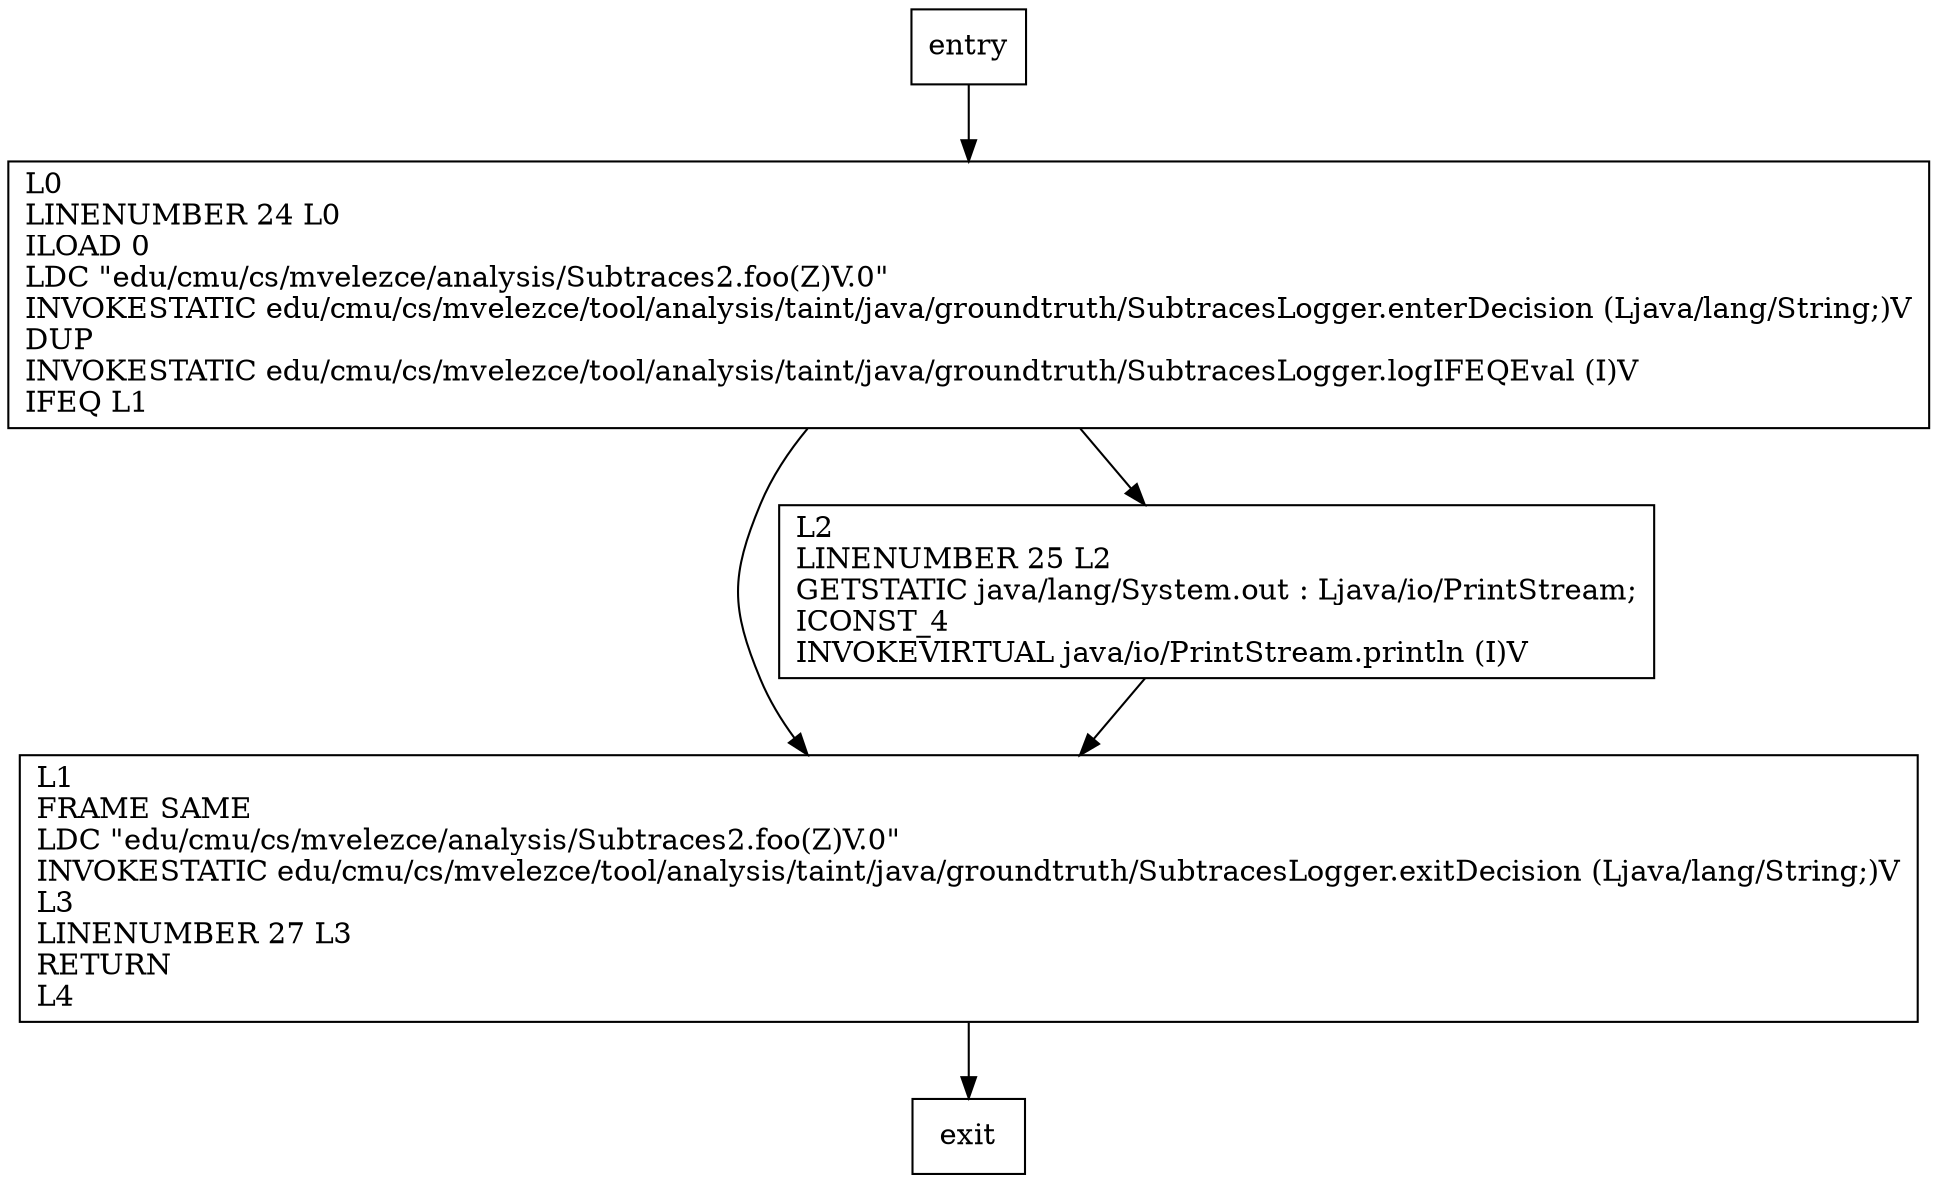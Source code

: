 digraph foo {
node [shape=record];
1879961821 [label="L1\lFRAME SAME\lLDC \"edu/cmu/cs/mvelezce/analysis/Subtraces2.foo(Z)V.0\"\lINVOKESTATIC edu/cmu/cs/mvelezce/tool/analysis/taint/java/groundtruth/SubtracesLogger.exitDecision (Ljava/lang/String;)V\lL3\lLINENUMBER 27 L3\lRETURN\lL4\l"];
1213604358 [label="L2\lLINENUMBER 25 L2\lGETSTATIC java/lang/System.out : Ljava/io/PrintStream;\lICONST_4\lINVOKEVIRTUAL java/io/PrintStream.println (I)V\l"];
2123742139 [label="L0\lLINENUMBER 24 L0\lILOAD 0\lLDC \"edu/cmu/cs/mvelezce/analysis/Subtraces2.foo(Z)V.0\"\lINVOKESTATIC edu/cmu/cs/mvelezce/tool/analysis/taint/java/groundtruth/SubtracesLogger.enterDecision (Ljava/lang/String;)V\lDUP\lINVOKESTATIC edu/cmu/cs/mvelezce/tool/analysis/taint/java/groundtruth/SubtracesLogger.logIFEQEval (I)V\lIFEQ L1\l"];
entry;
exit;
entry -> 2123742139;
1879961821 -> exit;
1213604358 -> 1879961821;
2123742139 -> 1879961821;
2123742139 -> 1213604358;
}

